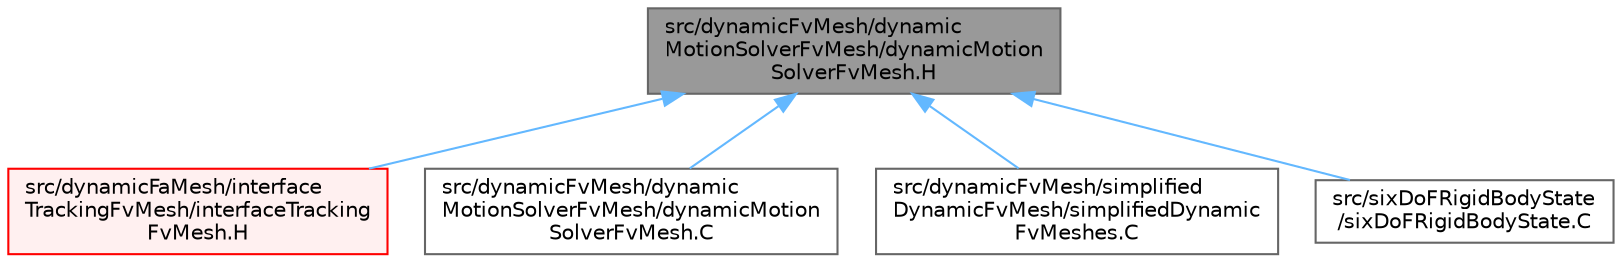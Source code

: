 digraph "src/dynamicFvMesh/dynamicMotionSolverFvMesh/dynamicMotionSolverFvMesh.H"
{
 // LATEX_PDF_SIZE
  bgcolor="transparent";
  edge [fontname=Helvetica,fontsize=10,labelfontname=Helvetica,labelfontsize=10];
  node [fontname=Helvetica,fontsize=10,shape=box,height=0.2,width=0.4];
  Node1 [id="Node000001",label="src/dynamicFvMesh/dynamic\lMotionSolverFvMesh/dynamicMotion\lSolverFvMesh.H",height=0.2,width=0.4,color="gray40", fillcolor="grey60", style="filled", fontcolor="black",tooltip=" "];
  Node1 -> Node2 [id="edge1_Node000001_Node000002",dir="back",color="steelblue1",style="solid",tooltip=" "];
  Node2 [id="Node000002",label="src/dynamicFaMesh/interface\lTrackingFvMesh/interfaceTracking\lFvMesh.H",height=0.2,width=0.4,color="red", fillcolor="#FFF0F0", style="filled",URL="$interfaceTrackingFvMesh_8H.html",tooltip=" "];
  Node1 -> Node8 [id="edge2_Node000001_Node000008",dir="back",color="steelblue1",style="solid",tooltip=" "];
  Node8 [id="Node000008",label="src/dynamicFvMesh/dynamic\lMotionSolverFvMesh/dynamicMotion\lSolverFvMesh.C",height=0.2,width=0.4,color="grey40", fillcolor="white", style="filled",URL="$dynamicMotionSolverFvMesh_8C.html",tooltip=" "];
  Node1 -> Node9 [id="edge3_Node000001_Node000009",dir="back",color="steelblue1",style="solid",tooltip=" "];
  Node9 [id="Node000009",label="src/dynamicFvMesh/simplified\lDynamicFvMesh/simplifiedDynamic\lFvMeshes.C",height=0.2,width=0.4,color="grey40", fillcolor="white", style="filled",URL="$simplifiedDynamicFvMeshes_8C.html",tooltip=" "];
  Node1 -> Node10 [id="edge4_Node000001_Node000010",dir="back",color="steelblue1",style="solid",tooltip=" "];
  Node10 [id="Node000010",label="src/sixDoFRigidBodyState\l/sixDoFRigidBodyState.C",height=0.2,width=0.4,color="grey40", fillcolor="white", style="filled",URL="$sixDoFRigidBodyState_8C.html",tooltip=" "];
}
